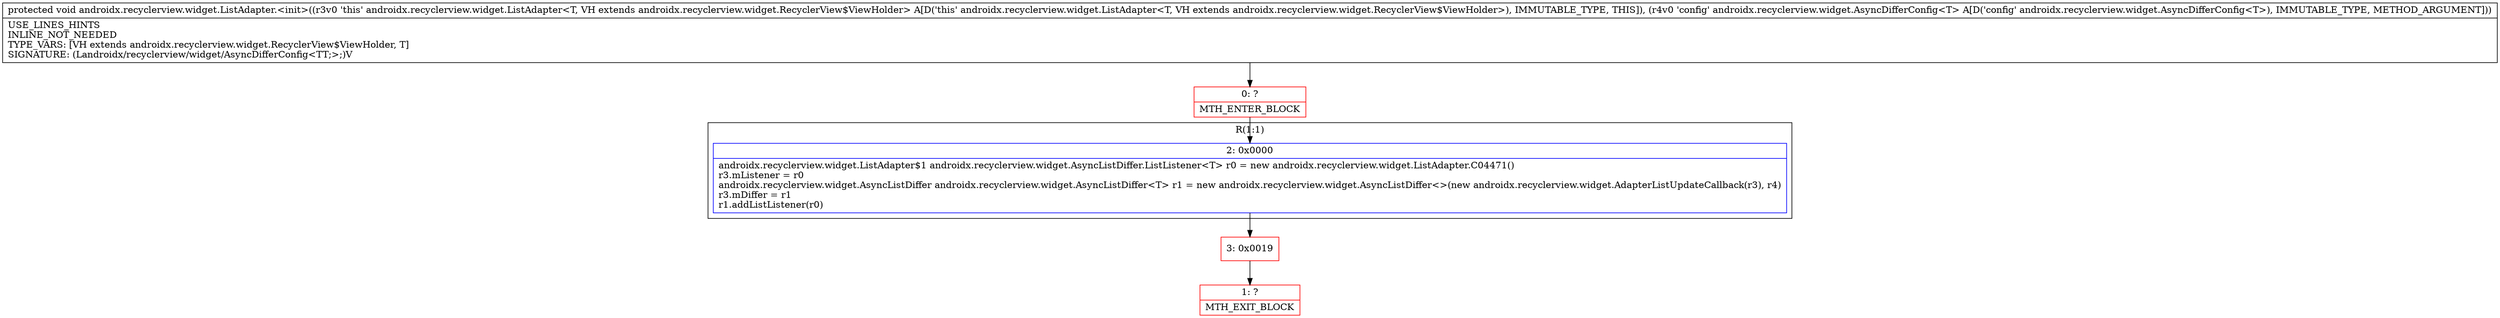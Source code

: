 digraph "CFG forandroidx.recyclerview.widget.ListAdapter.\<init\>(Landroidx\/recyclerview\/widget\/AsyncDifferConfig;)V" {
subgraph cluster_Region_577831938 {
label = "R(1:1)";
node [shape=record,color=blue];
Node_2 [shape=record,label="{2\:\ 0x0000|androidx.recyclerview.widget.ListAdapter$1 androidx.recyclerview.widget.AsyncListDiffer.ListListener\<T\> r0 = new androidx.recyclerview.widget.ListAdapter.C04471()\lr3.mListener = r0\landroidx.recyclerview.widget.AsyncListDiffer androidx.recyclerview.widget.AsyncListDiffer\<T\> r1 = new androidx.recyclerview.widget.AsyncListDiffer\<\>(new androidx.recyclerview.widget.AdapterListUpdateCallback(r3), r4)\lr3.mDiffer = r1\lr1.addListListener(r0)\l}"];
}
Node_0 [shape=record,color=red,label="{0\:\ ?|MTH_ENTER_BLOCK\l}"];
Node_3 [shape=record,color=red,label="{3\:\ 0x0019}"];
Node_1 [shape=record,color=red,label="{1\:\ ?|MTH_EXIT_BLOCK\l}"];
MethodNode[shape=record,label="{protected void androidx.recyclerview.widget.ListAdapter.\<init\>((r3v0 'this' androidx.recyclerview.widget.ListAdapter\<T, VH extends androidx.recyclerview.widget.RecyclerView$ViewHolder\> A[D('this' androidx.recyclerview.widget.ListAdapter\<T, VH extends androidx.recyclerview.widget.RecyclerView$ViewHolder\>), IMMUTABLE_TYPE, THIS]), (r4v0 'config' androidx.recyclerview.widget.AsyncDifferConfig\<T\> A[D('config' androidx.recyclerview.widget.AsyncDifferConfig\<T\>), IMMUTABLE_TYPE, METHOD_ARGUMENT]))  | USE_LINES_HINTS\lINLINE_NOT_NEEDED\lTYPE_VARS: [VH extends androidx.recyclerview.widget.RecyclerView$ViewHolder, T]\lSIGNATURE: (Landroidx\/recyclerview\/widget\/AsyncDifferConfig\<TT;\>;)V\l}"];
MethodNode -> Node_0;Node_2 -> Node_3;
Node_0 -> Node_2;
Node_3 -> Node_1;
}

